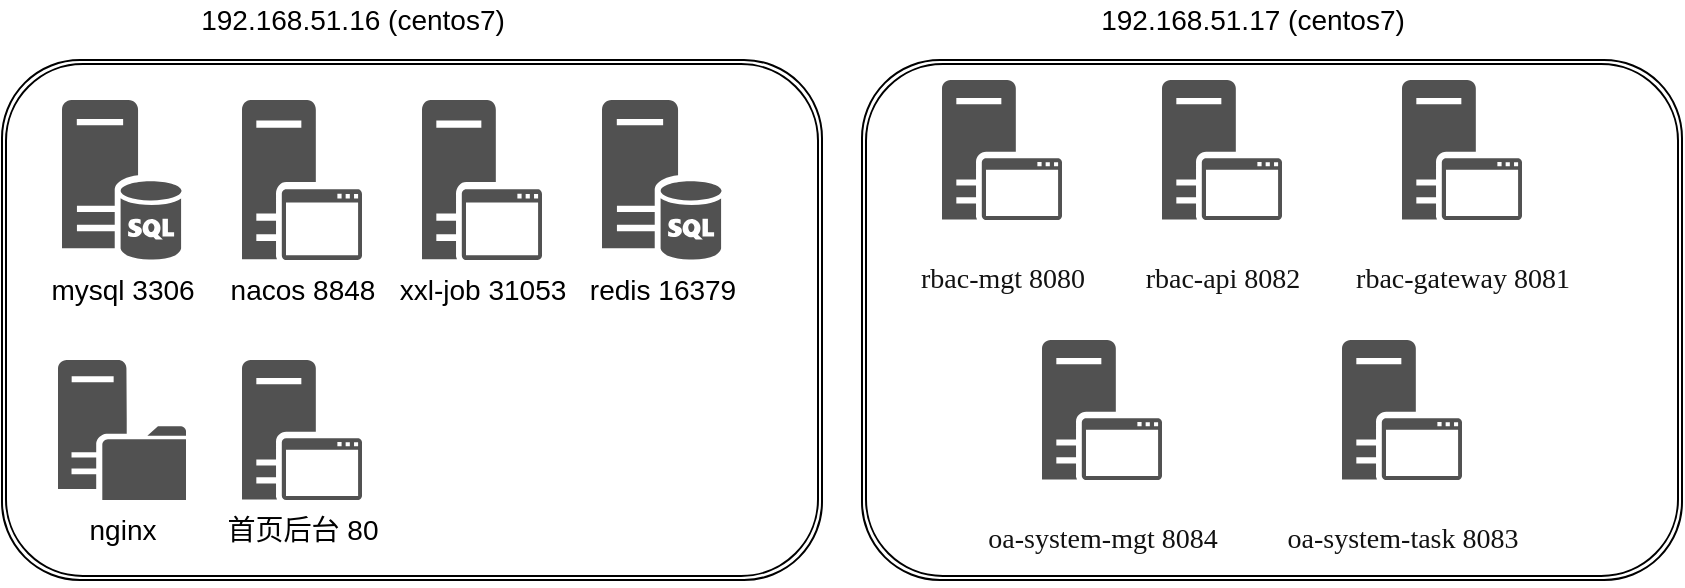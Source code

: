 <mxfile version="19.0.1" type="github"><diagram id="gyxdbfac7w9fEoyupBZN" name="第 1 页"><mxGraphModel dx="1209" dy="642" grid="1" gridSize="10" guides="1" tooltips="1" connect="1" arrows="1" fold="1" page="1" pageScale="1" pageWidth="827" pageHeight="1169" math="0" shadow="0"><root><mxCell id="0"/><mxCell id="1" parent="0"/><mxCell id="14XUabpW_i0FxJF9m-nK-2" value="" style="shape=ext;double=1;rounded=1;whiteSpace=wrap;html=1;" vertex="1" parent="1"><mxGeometry x="70" y="280" width="410" height="260" as="geometry"/></mxCell><mxCell id="14XUabpW_i0FxJF9m-nK-3" value="&lt;font style=&quot;font-size: 14px;&quot;&gt;192.168.51.16 (centos7)&lt;/font&gt;" style="text;html=1;align=center;verticalAlign=middle;resizable=0;points=[];autosize=1;strokeColor=none;fillColor=none;" vertex="1" parent="1"><mxGeometry x="160" y="250" width="170" height="20" as="geometry"/></mxCell><object label="&lt;font style=&quot;font-size: 14px;&quot;&gt;mysql 3306&lt;/font&gt;" name="111" id="14XUabpW_i0FxJF9m-nK-1"><mxCell style="sketch=0;pointerEvents=1;shadow=0;dashed=0;html=1;strokeColor=none;labelPosition=center;verticalLabelPosition=bottom;verticalAlign=top;align=center;fillColor=#515151;shape=mxgraph.mscae.system_center.central_administration_site_sql" vertex="1" parent="1"><mxGeometry x="100" y="300" width="60" height="80" as="geometry"/></mxCell></object><mxCell id="14XUabpW_i0FxJF9m-nK-4" value="nacos&amp;nbsp;8848" style="sketch=0;pointerEvents=1;shadow=0;dashed=0;html=1;strokeColor=none;labelPosition=center;verticalLabelPosition=bottom;verticalAlign=top;align=center;fillColor=#515151;shape=mxgraph.mscae.system_center.secondary_site;fontSize=14;" vertex="1" parent="1"><mxGeometry x="190" y="300" width="60" height="80" as="geometry"/></mxCell><mxCell id="14XUabpW_i0FxJF9m-nK-6" value="xxl-job&amp;nbsp;31053" style="sketch=0;pointerEvents=1;shadow=0;dashed=0;html=1;strokeColor=none;labelPosition=center;verticalLabelPosition=bottom;verticalAlign=top;align=center;fillColor=#515151;shape=mxgraph.mscae.system_center.secondary_site;fontSize=14;" vertex="1" parent="1"><mxGeometry x="280" y="300" width="60" height="80" as="geometry"/></mxCell><object label="&lt;font style=&quot;font-size: 14px;&quot;&gt;redis 16379&lt;/font&gt;" name="111" id="14XUabpW_i0FxJF9m-nK-7"><mxCell style="sketch=0;pointerEvents=1;shadow=0;dashed=0;html=1;strokeColor=none;labelPosition=center;verticalLabelPosition=bottom;verticalAlign=top;align=center;fillColor=#515151;shape=mxgraph.mscae.system_center.central_administration_site_sql" vertex="1" parent="1"><mxGeometry x="370" y="300" width="60" height="80" as="geometry"/></mxCell></object><mxCell id="14XUabpW_i0FxJF9m-nK-8" value="nginx" style="sketch=0;pointerEvents=1;shadow=0;dashed=0;html=1;strokeColor=none;labelPosition=center;verticalLabelPosition=bottom;verticalAlign=top;align=center;fillColor=#515151;shape=mxgraph.mscae.system_center.distribution_point;fontSize=14;" vertex="1" parent="1"><mxGeometry x="98" y="430" width="64" height="70" as="geometry"/></mxCell><mxCell id="14XUabpW_i0FxJF9m-nK-9" value="首页后台 80" style="sketch=0;pointerEvents=1;shadow=0;dashed=0;html=1;strokeColor=none;labelPosition=center;verticalLabelPosition=bottom;verticalAlign=top;align=center;fillColor=#515151;shape=mxgraph.mscae.system_center.secondary_site;fontSize=14;" vertex="1" parent="1"><mxGeometry x="190" y="430" width="60" height="70" as="geometry"/></mxCell><mxCell id="14XUabpW_i0FxJF9m-nK-10" value="" style="shape=ext;double=1;rounded=1;whiteSpace=wrap;html=1;" vertex="1" parent="1"><mxGeometry x="500" y="280" width="410" height="260" as="geometry"/></mxCell><mxCell id="14XUabpW_i0FxJF9m-nK-11" value="192.168.51.17 (centos7)" style="text;html=1;align=center;verticalAlign=middle;resizable=0;points=[];autosize=1;strokeColor=none;fillColor=none;fontSize=14;" vertex="1" parent="1"><mxGeometry x="610" y="250" width="170" height="20" as="geometry"/></mxCell><mxCell id="14XUabpW_i0FxJF9m-nK-12" value="&lt;p class=&quot;MsoNormal&quot;&gt;&lt;span style=&quot;font-family: 微软雅黑; color: rgb(18, 18, 18); letter-spacing: 0pt; background: rgb(255, 255, 255);&quot;&gt;&lt;font style=&quot;font-size: 14px;&quot; face=&quot;微软雅黑&quot;&gt;rbac-mgt 8080&lt;/font&gt;&lt;/span&gt;&lt;/p&gt;" style="sketch=0;pointerEvents=1;shadow=0;dashed=0;html=1;strokeColor=none;labelPosition=center;verticalLabelPosition=bottom;verticalAlign=top;align=center;fillColor=#515151;shape=mxgraph.mscae.system_center.secondary_site;fontSize=14;" vertex="1" parent="1"><mxGeometry x="540" y="290" width="60" height="70" as="geometry"/></mxCell><mxCell id="14XUabpW_i0FxJF9m-nK-13" value="&lt;p class=&quot;MsoNormal&quot;&gt;&lt;span style=&quot;font-family: 微软雅黑; color: rgb(18, 18, 18); letter-spacing: 0pt; background: rgb(255, 255, 255);&quot;&gt;&lt;font style=&quot;font-size: 14px;&quot; face=&quot;微软雅黑&quot;&gt;rbac-api 8082&lt;/font&gt;&lt;/span&gt;&lt;/p&gt;" style="sketch=0;pointerEvents=1;shadow=0;dashed=0;html=1;strokeColor=none;labelPosition=center;verticalLabelPosition=bottom;verticalAlign=top;align=center;fillColor=#515151;shape=mxgraph.mscae.system_center.secondary_site;fontSize=14;" vertex="1" parent="1"><mxGeometry x="650" y="290" width="60" height="70" as="geometry"/></mxCell><mxCell id="14XUabpW_i0FxJF9m-nK-14" value="&lt;p class=&quot;MsoNormal&quot;&gt;&lt;span style=&quot;font-family: 微软雅黑; color: rgb(18, 18, 18); letter-spacing: 0pt; background: rgb(255, 255, 255);&quot;&gt;&lt;font style=&quot;font-size: 14px;&quot; face=&quot;微软雅黑&quot;&gt;rbac-gateway 8081&lt;/font&gt;&lt;/span&gt;&lt;/p&gt;" style="sketch=0;pointerEvents=1;shadow=0;dashed=0;html=1;strokeColor=none;labelPosition=center;verticalLabelPosition=bottom;verticalAlign=top;align=center;fillColor=#515151;shape=mxgraph.mscae.system_center.secondary_site;fontSize=14;" vertex="1" parent="1"><mxGeometry x="770" y="290" width="60" height="70" as="geometry"/></mxCell><mxCell id="14XUabpW_i0FxJF9m-nK-15" value="&lt;p class=&quot;MsoNormal&quot;&gt;&lt;span style=&quot;font-family: 微软雅黑; color: rgb(18, 18, 18); letter-spacing: 0pt; background: rgb(255, 255, 255);&quot;&gt;&lt;font style=&quot;font-size: 14px;&quot; face=&quot;微软雅黑&quot;&gt;oa-system-mgt 8084&lt;/font&gt;&lt;/span&gt;&lt;/p&gt;" style="sketch=0;pointerEvents=1;shadow=0;dashed=0;html=1;strokeColor=none;labelPosition=center;verticalLabelPosition=bottom;verticalAlign=top;align=center;fillColor=#515151;shape=mxgraph.mscae.system_center.secondary_site;fontSize=14;" vertex="1" parent="1"><mxGeometry x="590" y="420" width="60" height="70" as="geometry"/></mxCell><mxCell id="14XUabpW_i0FxJF9m-nK-16" value="&lt;p class=&quot;MsoNormal&quot;&gt;&lt;span style=&quot;font-family: 微软雅黑; color: rgb(18, 18, 18); letter-spacing: 0pt; background: rgb(255, 255, 255);&quot;&gt;&lt;font style=&quot;font-size: 14px;&quot; face=&quot;微软雅黑&quot;&gt;oa-system-task 8083&lt;/font&gt;&lt;/span&gt;&lt;/p&gt;" style="sketch=0;pointerEvents=1;shadow=0;dashed=0;html=1;strokeColor=none;labelPosition=center;verticalLabelPosition=bottom;verticalAlign=top;align=center;fillColor=#515151;shape=mxgraph.mscae.system_center.secondary_site;fontSize=14;" vertex="1" parent="1"><mxGeometry x="740" y="420" width="60" height="70" as="geometry"/></mxCell></root></mxGraphModel></diagram></mxfile>